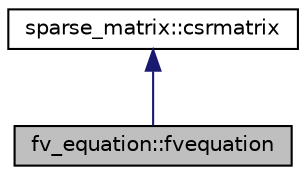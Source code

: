 digraph "fv_equation::fvequation"
{
 // LATEX_PDF_SIZE
  edge [fontname="Helvetica",fontsize="10",labelfontname="Helvetica",labelfontsize="10"];
  node [fontname="Helvetica",fontsize="10",shape=record];
  Node1 [label="fv_equation::fvequation",height=0.2,width=0.4,color="black", fillcolor="grey75", style="filled", fontcolor="black",tooltip=" "];
  Node2 -> Node1 [dir="back",color="midnightblue",fontsize="10",style="solid",fontname="Helvetica"];
  Node2 [label="sparse_matrix::csrmatrix",height=0.2,width=0.4,color="black", fillcolor="white", style="filled",URL="$structsparse__matrix_1_1csrmatrix.html",tooltip=" "];
}
